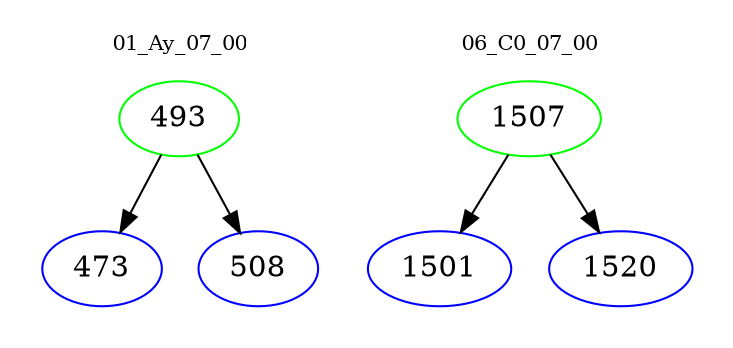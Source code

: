 digraph{
subgraph cluster_0 {
color = white
label = "01_Ay_07_00";
fontsize=10;
T0_493 [label="493", color="green"]
T0_493 -> T0_473 [color="black"]
T0_473 [label="473", color="blue"]
T0_493 -> T0_508 [color="black"]
T0_508 [label="508", color="blue"]
}
subgraph cluster_1 {
color = white
label = "06_C0_07_00";
fontsize=10;
T1_1507 [label="1507", color="green"]
T1_1507 -> T1_1501 [color="black"]
T1_1501 [label="1501", color="blue"]
T1_1507 -> T1_1520 [color="black"]
T1_1520 [label="1520", color="blue"]
}
}
